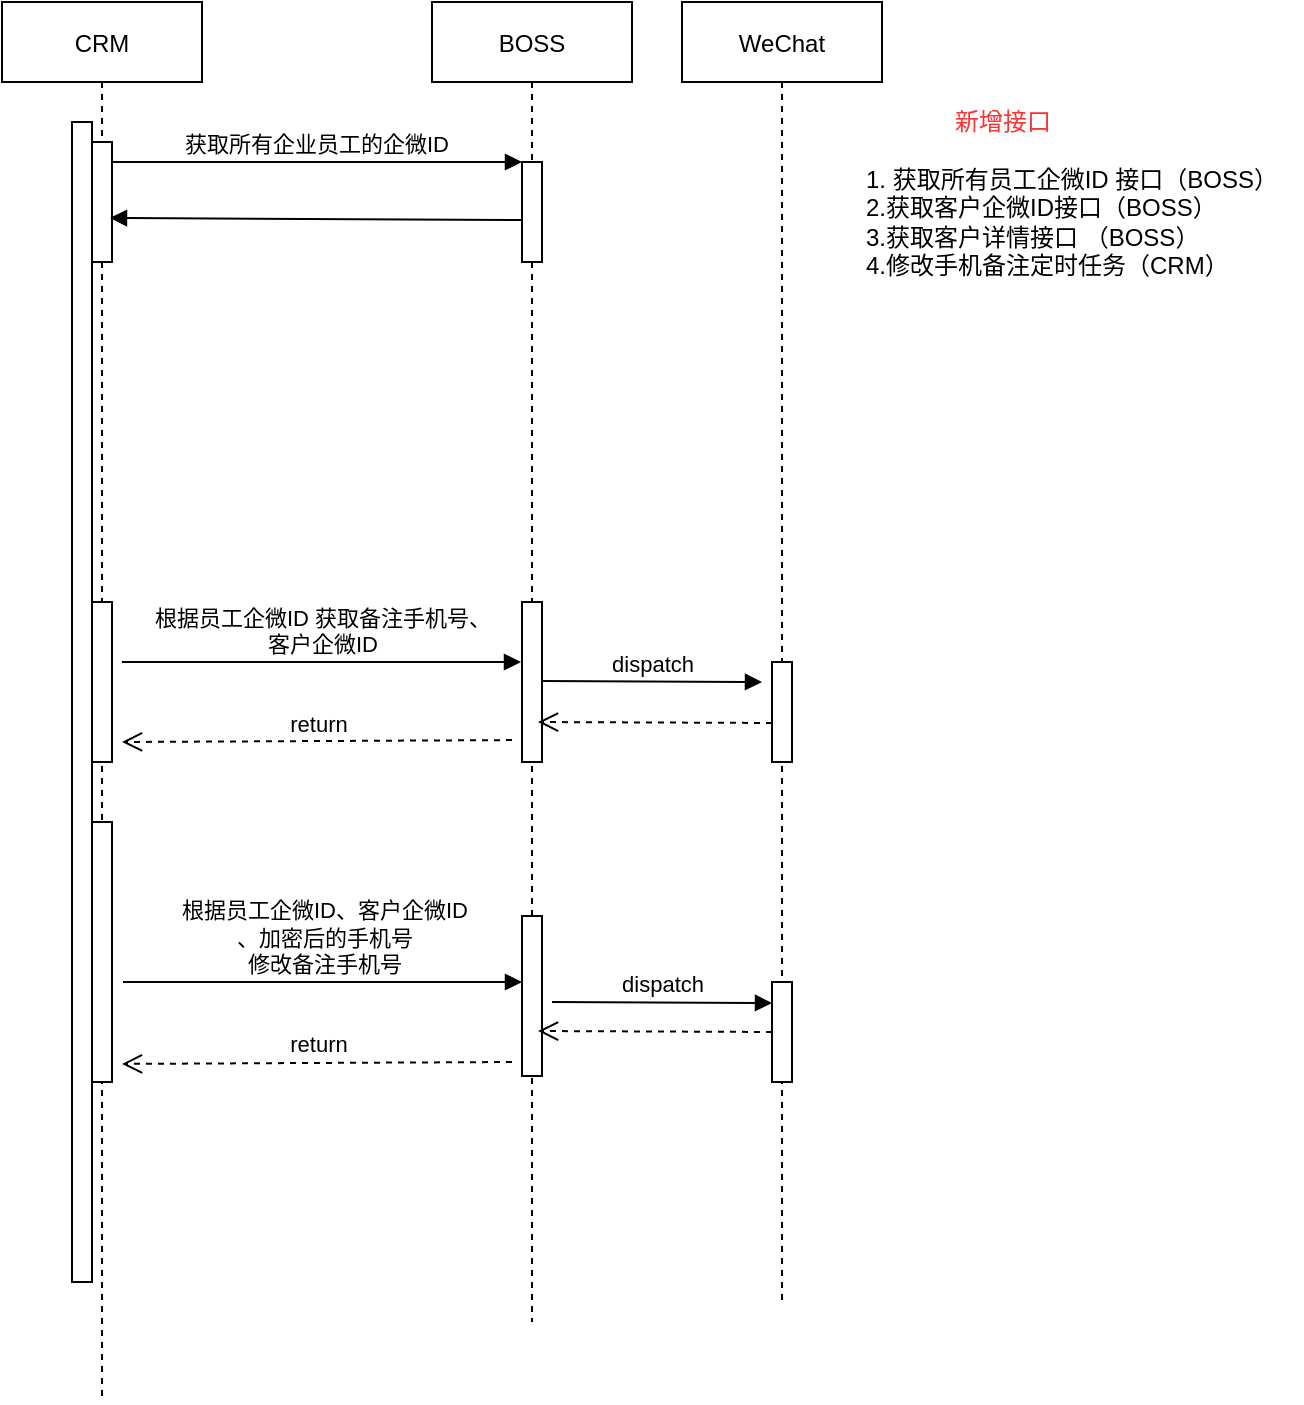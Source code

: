 <mxfile version="16.5.6" type="github">
  <diagram id="kgpKYQtTHZ0yAKxKKP6v" name="Page-1">
    <mxGraphModel dx="946" dy="527" grid="1" gridSize="10" guides="1" tooltips="1" connect="1" arrows="1" fold="1" page="1" pageScale="1" pageWidth="850" pageHeight="1100" math="0" shadow="0">
      <root>
        <mxCell id="0" />
        <mxCell id="1" parent="0" />
        <mxCell id="3nuBFxr9cyL0pnOWT2aG-1" value="CRM" style="shape=umlLifeline;perimeter=lifelinePerimeter;container=1;collapsible=0;recursiveResize=0;rounded=0;shadow=0;strokeWidth=1;" parent="1" vertex="1">
          <mxGeometry x="120" y="80" width="100" height="700" as="geometry" />
        </mxCell>
        <mxCell id="3nuBFxr9cyL0pnOWT2aG-2" value="" style="points=[];perimeter=orthogonalPerimeter;rounded=0;shadow=0;strokeWidth=1;" parent="3nuBFxr9cyL0pnOWT2aG-1" vertex="1">
          <mxGeometry x="45" y="70" width="10" height="60" as="geometry" />
        </mxCell>
        <mxCell id="1vOSKHXe1nliGFfEZGOb-9" value="" style="html=1;points=[];perimeter=orthogonalPerimeter;" parent="3nuBFxr9cyL0pnOWT2aG-1" vertex="1">
          <mxGeometry x="45" y="300" width="10" height="80" as="geometry" />
        </mxCell>
        <mxCell id="1vOSKHXe1nliGFfEZGOb-16" value="" style="html=1;points=[];perimeter=orthogonalPerimeter;" parent="3nuBFxr9cyL0pnOWT2aG-1" vertex="1">
          <mxGeometry x="45" y="410" width="10" height="130" as="geometry" />
        </mxCell>
        <mxCell id="1vOSKHXe1nliGFfEZGOb-21" value="" style="html=1;points=[];perimeter=orthogonalPerimeter;" parent="3nuBFxr9cyL0pnOWT2aG-1" vertex="1">
          <mxGeometry x="35" y="60" width="10" height="580" as="geometry" />
        </mxCell>
        <mxCell id="3nuBFxr9cyL0pnOWT2aG-5" value="BOSS" style="shape=umlLifeline;perimeter=lifelinePerimeter;container=1;collapsible=0;recursiveResize=0;rounded=0;shadow=0;strokeWidth=1;" parent="1" vertex="1">
          <mxGeometry x="335" y="80" width="100" height="660" as="geometry" />
        </mxCell>
        <mxCell id="3nuBFxr9cyL0pnOWT2aG-6" value="" style="points=[];perimeter=orthogonalPerimeter;rounded=0;shadow=0;strokeWidth=1;" parent="3nuBFxr9cyL0pnOWT2aG-5" vertex="1">
          <mxGeometry x="45" y="80" width="10" height="50" as="geometry" />
        </mxCell>
        <mxCell id="1vOSKHXe1nliGFfEZGOb-10" value="" style="html=1;points=[];perimeter=orthogonalPerimeter;" parent="3nuBFxr9cyL0pnOWT2aG-5" vertex="1">
          <mxGeometry x="45" y="300" width="10" height="80" as="geometry" />
        </mxCell>
        <mxCell id="1vOSKHXe1nliGFfEZGOb-13" value="dispatch" style="html=1;verticalAlign=bottom;endArrow=block;rounded=0;" parent="3nuBFxr9cyL0pnOWT2aG-5" edge="1">
          <mxGeometry width="80" relative="1" as="geometry">
            <mxPoint x="55" y="339.5" as="sourcePoint" />
            <mxPoint x="165" y="340" as="targetPoint" />
          </mxGeometry>
        </mxCell>
        <mxCell id="5uqEnYvKcgAW0d0VMUna-1" value="" style="html=1;points=[];perimeter=orthogonalPerimeter;" vertex="1" parent="3nuBFxr9cyL0pnOWT2aG-5">
          <mxGeometry x="45" y="457" width="10" height="80" as="geometry" />
        </mxCell>
        <mxCell id="5uqEnYvKcgAW0d0VMUna-3" value="根据员工企微ID、客户企微ID&lt;br&gt;、加密后的手机号&lt;br&gt;修改备注手机号" style="html=1;verticalAlign=bottom;endArrow=block;rounded=0;" edge="1" parent="3nuBFxr9cyL0pnOWT2aG-5">
          <mxGeometry width="80" relative="1" as="geometry">
            <mxPoint x="-154.5" y="490" as="sourcePoint" />
            <mxPoint x="45" y="490" as="targetPoint" />
          </mxGeometry>
        </mxCell>
        <mxCell id="3nuBFxr9cyL0pnOWT2aG-8" value="获取所有企业员工的企微ID" style="verticalAlign=bottom;endArrow=block;entryX=0;entryY=0;shadow=0;strokeWidth=1;" parent="1" source="3nuBFxr9cyL0pnOWT2aG-2" target="3nuBFxr9cyL0pnOWT2aG-6" edge="1">
          <mxGeometry relative="1" as="geometry">
            <mxPoint x="275" y="160" as="sourcePoint" />
          </mxGeometry>
        </mxCell>
        <mxCell id="3nuBFxr9cyL0pnOWT2aG-9" value="" style="verticalAlign=bottom;endArrow=block;entryX=0.9;entryY=0.633;shadow=0;strokeWidth=1;entryDx=0;entryDy=0;entryPerimeter=0;" parent="1" target="3nuBFxr9cyL0pnOWT2aG-2" edge="1">
          <mxGeometry relative="1" as="geometry">
            <mxPoint x="380" y="189" as="sourcePoint" />
            <mxPoint x="180" y="189" as="targetPoint" />
          </mxGeometry>
        </mxCell>
        <mxCell id="1vOSKHXe1nliGFfEZGOb-1" value="WeChat" style="shape=umlLifeline;perimeter=lifelinePerimeter;container=1;collapsible=0;recursiveResize=0;rounded=0;shadow=0;strokeWidth=1;" parent="1" vertex="1">
          <mxGeometry x="460" y="80" width="100" height="650" as="geometry" />
        </mxCell>
        <mxCell id="1vOSKHXe1nliGFfEZGOb-12" value="" style="points=[];perimeter=orthogonalPerimeter;rounded=0;shadow=0;strokeWidth=1;" parent="1vOSKHXe1nliGFfEZGOb-1" vertex="1">
          <mxGeometry x="45" y="330" width="10" height="50" as="geometry" />
        </mxCell>
        <mxCell id="1vOSKHXe1nliGFfEZGOb-14" value="" style="html=1;verticalAlign=bottom;endArrow=open;dashed=1;endSize=8;rounded=0;exitX=0.1;exitY=0.67;exitDx=0;exitDy=0;exitPerimeter=0;" parent="1vOSKHXe1nliGFfEZGOb-1" edge="1">
          <mxGeometry relative="1" as="geometry">
            <mxPoint x="45" y="360.5" as="sourcePoint" />
            <mxPoint x="-72" y="360" as="targetPoint" />
          </mxGeometry>
        </mxCell>
        <mxCell id="5uqEnYvKcgAW0d0VMUna-2" value="" style="points=[];perimeter=orthogonalPerimeter;rounded=0;shadow=0;strokeWidth=1;" vertex="1" parent="1vOSKHXe1nliGFfEZGOb-1">
          <mxGeometry x="45" y="490" width="10" height="50" as="geometry" />
        </mxCell>
        <mxCell id="5uqEnYvKcgAW0d0VMUna-5" value="" style="html=1;verticalAlign=bottom;endArrow=open;dashed=1;endSize=8;rounded=0;exitX=0.1;exitY=0.67;exitDx=0;exitDy=0;exitPerimeter=0;" edge="1" parent="1vOSKHXe1nliGFfEZGOb-1">
          <mxGeometry relative="1" as="geometry">
            <mxPoint x="45" y="515" as="sourcePoint" />
            <mxPoint x="-72" y="514.5" as="targetPoint" />
          </mxGeometry>
        </mxCell>
        <mxCell id="1vOSKHXe1nliGFfEZGOb-11" value="根据员工企微ID 获取备注手机号、&lt;br&gt;客户企微ID" style="html=1;verticalAlign=bottom;endArrow=block;rounded=0;" parent="1" edge="1">
          <mxGeometry width="80" relative="1" as="geometry">
            <mxPoint x="180" y="410" as="sourcePoint" />
            <mxPoint x="379.5" y="410" as="targetPoint" />
          </mxGeometry>
        </mxCell>
        <mxCell id="1vOSKHXe1nliGFfEZGOb-15" value="return" style="html=1;verticalAlign=bottom;endArrow=open;dashed=1;endSize=8;rounded=0;entryX=0.9;entryY=0.661;entryDx=0;entryDy=0;entryPerimeter=0;exitX=-0.5;exitY=0.863;exitDx=0;exitDy=0;exitPerimeter=0;" parent="1" source="1vOSKHXe1nliGFfEZGOb-10" edge="1">
          <mxGeometry relative="1" as="geometry">
            <mxPoint x="370" y="450" as="sourcePoint" />
            <mxPoint x="180" y="450" as="targetPoint" />
          </mxGeometry>
        </mxCell>
        <mxCell id="1vOSKHXe1nliGFfEZGOb-19" value="1. 获取所有员工企微ID 接口（BOSS）&lt;br&gt;2.获取客户企微ID接口（BOSS）&lt;br&gt;&lt;div&gt;&lt;span&gt;3.获取客户详情接口 （BOSS）&lt;/span&gt;&lt;/div&gt;&lt;div&gt;&lt;span&gt;4.修改手机备注定时任务（CRM）&lt;br&gt;&lt;/span&gt;&lt;/div&gt;" style="text;html=1;align=left;verticalAlign=middle;resizable=0;points=[];autosize=1;strokeColor=none;fillColor=none;" parent="1" vertex="1">
          <mxGeometry x="550" y="160" width="220" height="60" as="geometry" />
        </mxCell>
        <mxCell id="1vOSKHXe1nliGFfEZGOb-22" value="&lt;font color=&quot;#ff3333&quot;&gt;新增接口&lt;/font&gt;" style="text;html=1;align=center;verticalAlign=middle;resizable=0;points=[];autosize=1;strokeColor=none;fillColor=none;" parent="1" vertex="1">
          <mxGeometry x="590" y="130" width="60" height="20" as="geometry" />
        </mxCell>
        <mxCell id="5uqEnYvKcgAW0d0VMUna-4" value="dispatch" style="html=1;verticalAlign=bottom;endArrow=block;rounded=0;" edge="1" parent="1">
          <mxGeometry width="80" relative="1" as="geometry">
            <mxPoint x="395" y="580" as="sourcePoint" />
            <mxPoint x="505" y="580.5" as="targetPoint" />
          </mxGeometry>
        </mxCell>
        <mxCell id="5uqEnYvKcgAW0d0VMUna-6" value="return" style="html=1;verticalAlign=bottom;endArrow=open;dashed=1;endSize=8;rounded=0;entryX=0.9;entryY=0.661;entryDx=0;entryDy=0;entryPerimeter=0;exitX=-0.5;exitY=0.863;exitDx=0;exitDy=0;exitPerimeter=0;" edge="1" parent="1">
          <mxGeometry relative="1" as="geometry">
            <mxPoint x="375" y="610" as="sourcePoint" />
            <mxPoint x="180" y="610.96" as="targetPoint" />
          </mxGeometry>
        </mxCell>
      </root>
    </mxGraphModel>
  </diagram>
</mxfile>
